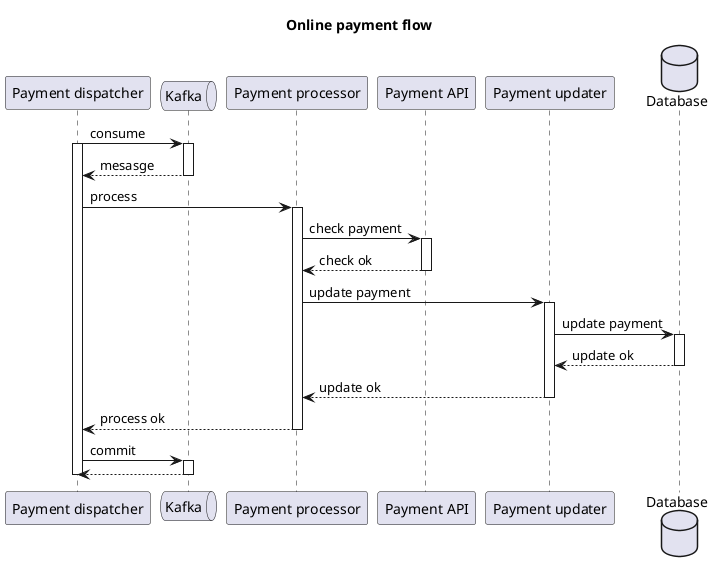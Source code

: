 @startuml

Title Online payment flow

participant "Payment dispatcher" as PD
queue "Kafka" as K
participant "Payment processor" as PP
participant "Payment API" as PA
participant "Payment updater" as PU
database "Database" as DB

PD -> K: consume
activate PD
activate K
K --> PD: mesasge
deactivate K
PD -> PP: process
activate PP
PP -> PA: check payment
activate PA
PA --> PP: check ok
deactivate PA
PP -> PU: update payment
activate PU
PU -> DB: update payment
activate DB
DB --> PU: update ok
deactivate DB
PU --> PP: update ok
deactivate PU
PP --> PD: process ok
deactivate PP
PD -> K: commit
activate K
K --> PD
deactivate K
deactivate PD

@enduml
